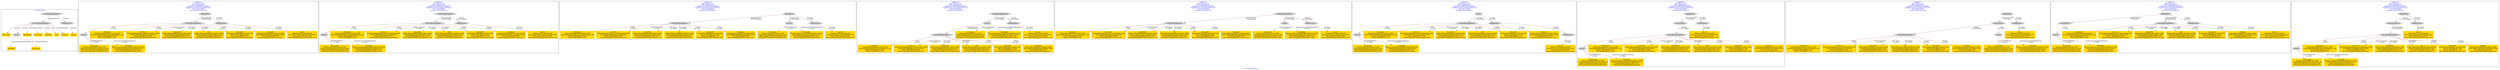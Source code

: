 digraph n0 {
fontcolor="blue"
remincross="true"
label="s12-s-19-artworks.json"
subgraph cluster_0 {
label="1-correct model"
n2[style="filled",color="white",fillcolor="lightgray",label="CulturalHeritageObject1"];
n3[shape="plaintext",style="filled",fillcolor="gold",label="date_made"];
n4[style="filled",color="white",fillcolor="lightgray",label="Person1"];
n5[shape="plaintext",style="filled",fillcolor="gold",label="description"];
n6[shape="plaintext",style="filled",fillcolor="gold",label="dimensions"];
n7[shape="plaintext",style="filled",fillcolor="gold",label="technique"];
n8[shape="plaintext",style="filled",fillcolor="gold",label="title"];
n9[shape="plaintext",style="filled",fillcolor="gold",label="access_id"];
n10[shape="plaintext",style="filled",fillcolor="gold",label="nationality"];
n11[shape="plaintext",style="filled",fillcolor="gold",label="artist_name"];
n12[style="filled",color="white",fillcolor="lightgray",label="EuropeanaAggregation1"];
n13[style="filled",color="white",fillcolor="lightgray",label="WebResource1"];
n14[shape="plaintext",style="filled",fillcolor="gold",label="img_url"];
}
subgraph cluster_1 {
label="candidate 0\nlink coherence:0.0\nnode coherence:0.0\nconfidence:0.6897870935580962\nmapping score:0.3410401422971432\ncost:1200.010002\n-precision:0.67-recall:0.67"
n16[style="filled",color="white",fillcolor="lightgray",label="CulturalHeritageObject1"];
n17[style="filled",color="white",fillcolor="lightgray",label="Person1"];
n18[style="filled",color="white",fillcolor="lightgray",label="Aggregation1"];
n19[style="filled",color="white",fillcolor="lightgray",label="WebResource1"];
n20[shape="plaintext",style="filled",fillcolor="gold",label="dimensions\n[CulturalHeritageObject,extent,0.669]\n[CulturalHeritageObject,accessionNumber,0.129]\n[Person,dateOfDeath,0.127]\n[Person,dateOfBirth,0.074]"];
n21[shape="plaintext",style="filled",fillcolor="gold",label="access_id\n[CulturalHeritageObject,accessionNumber,0.956]\n[CulturalHeritageObject,extent,0.036]\n[Person,dateOfDeath,0.006]\n[Person,biographicalInformation,0.002]"];
n22[shape="plaintext",style="filled",fillcolor="gold",label="description\n[CulturalHeritageObject,description,0.592]\n[Person,biographicalInformation,0.362]\n[CulturalHeritageObject,title,0.027]\n[CulturalHeritageObject,provenance,0.019]"];
n23[shape="plaintext",style="filled",fillcolor="gold",label="artist_name\n[Person,nameOfThePerson,0.344]\n[CulturalHeritageObject,provenance,0.325]\n[Person,professionOrOccupation,0.274]\n[Document,columnSubClassOfLink,0.057]"];
n24[shape="plaintext",style="filled",fillcolor="gold",label="nationality\n[Person,countryAssociatedWithThePerson,0.935]\n[CulturalHeritageObject,description,0.041]\n[CulturalHeritageObject,title,0.014]\n[Person,biographicalInformation,0.009]"];
n25[shape="plaintext",style="filled",fillcolor="gold",label="img_url\n[WebResource,classLink,0.89]\n[Document,columnSubClassOfLink,0.067]\n[Document,classLink,0.029]\n[CulturalHeritageObject,provenance,0.015]"];
n26[shape="plaintext",style="filled",fillcolor="gold",label="title\n[CulturalHeritageObject,description,0.548]\n[Person,biographicalInformation,0.223]\n[CulturalHeritageObject,title,0.128]\n[Document,columnSubClassOfLink,0.1]"];
n27[shape="plaintext",style="filled",fillcolor="gold",label="date_made\n[CulturalHeritageObject,created,0.584]\n[Person,dateOfDeath,0.162]\n[Person,dateOfBirth,0.157]\n[Person,biographicalInformation,0.097]"];
n28[shape="plaintext",style="filled",fillcolor="gold",label="technique\n[CulturalHeritageObject,medium,0.689]\n[CulturalHeritageObject,description,0.249]\n[Concept,prefLabel,0.032]\n[Person,biographicalInformation,0.03]"];
}
subgraph cluster_2 {
label="candidate 1\nlink coherence:0.0\nnode coherence:0.0\nconfidence:0.6897870935580962\nmapping score:0.3410401422971432\ncost:1200.020004\n-precision:0.75-recall:0.75"
n30[style="filled",color="white",fillcolor="lightgray",label="CulturalHeritageObject1"];
n31[style="filled",color="white",fillcolor="lightgray",label="Person1"];
n32[style="filled",color="white",fillcolor="lightgray",label="EuropeanaAggregation1"];
n33[style="filled",color="white",fillcolor="lightgray",label="WebResource1"];
n34[shape="plaintext",style="filled",fillcolor="gold",label="dimensions\n[CulturalHeritageObject,extent,0.669]\n[CulturalHeritageObject,accessionNumber,0.129]\n[Person,dateOfDeath,0.127]\n[Person,dateOfBirth,0.074]"];
n35[shape="plaintext",style="filled",fillcolor="gold",label="access_id\n[CulturalHeritageObject,accessionNumber,0.956]\n[CulturalHeritageObject,extent,0.036]\n[Person,dateOfDeath,0.006]\n[Person,biographicalInformation,0.002]"];
n36[shape="plaintext",style="filled",fillcolor="gold",label="description\n[CulturalHeritageObject,description,0.592]\n[Person,biographicalInformation,0.362]\n[CulturalHeritageObject,title,0.027]\n[CulturalHeritageObject,provenance,0.019]"];
n37[shape="plaintext",style="filled",fillcolor="gold",label="artist_name\n[Person,nameOfThePerson,0.344]\n[CulturalHeritageObject,provenance,0.325]\n[Person,professionOrOccupation,0.274]\n[Document,columnSubClassOfLink,0.057]"];
n38[shape="plaintext",style="filled",fillcolor="gold",label="nationality\n[Person,countryAssociatedWithThePerson,0.935]\n[CulturalHeritageObject,description,0.041]\n[CulturalHeritageObject,title,0.014]\n[Person,biographicalInformation,0.009]"];
n39[shape="plaintext",style="filled",fillcolor="gold",label="img_url\n[WebResource,classLink,0.89]\n[Document,columnSubClassOfLink,0.067]\n[Document,classLink,0.029]\n[CulturalHeritageObject,provenance,0.015]"];
n40[shape="plaintext",style="filled",fillcolor="gold",label="title\n[CulturalHeritageObject,description,0.548]\n[Person,biographicalInformation,0.223]\n[CulturalHeritageObject,title,0.128]\n[Document,columnSubClassOfLink,0.1]"];
n41[shape="plaintext",style="filled",fillcolor="gold",label="date_made\n[CulturalHeritageObject,created,0.584]\n[Person,dateOfDeath,0.162]\n[Person,dateOfBirth,0.157]\n[Person,biographicalInformation,0.097]"];
n42[shape="plaintext",style="filled",fillcolor="gold",label="technique\n[CulturalHeritageObject,medium,0.689]\n[CulturalHeritageObject,description,0.249]\n[Concept,prefLabel,0.032]\n[Person,biographicalInformation,0.03]"];
}
subgraph cluster_3 {
label="candidate 2\nlink coherence:0.0\nnode coherence:0.0\nconfidence:0.6897870935580962\nmapping score:0.3410401422971432\ncost:1200.020004\n-precision:0.67-recall:0.67"
n44[style="filled",color="white",fillcolor="lightgray",label="Aggregation1"];
n45[style="filled",color="white",fillcolor="lightgray",label="CulturalHeritageObject1"];
n46[style="filled",color="white",fillcolor="lightgray",label="Person1"];
n47[style="filled",color="white",fillcolor="lightgray",label="WebResource1"];
n48[shape="plaintext",style="filled",fillcolor="gold",label="dimensions\n[CulturalHeritageObject,extent,0.669]\n[CulturalHeritageObject,accessionNumber,0.129]\n[Person,dateOfDeath,0.127]\n[Person,dateOfBirth,0.074]"];
n49[shape="plaintext",style="filled",fillcolor="gold",label="access_id\n[CulturalHeritageObject,accessionNumber,0.956]\n[CulturalHeritageObject,extent,0.036]\n[Person,dateOfDeath,0.006]\n[Person,biographicalInformation,0.002]"];
n50[shape="plaintext",style="filled",fillcolor="gold",label="description\n[CulturalHeritageObject,description,0.592]\n[Person,biographicalInformation,0.362]\n[CulturalHeritageObject,title,0.027]\n[CulturalHeritageObject,provenance,0.019]"];
n51[shape="plaintext",style="filled",fillcolor="gold",label="artist_name\n[Person,nameOfThePerson,0.344]\n[CulturalHeritageObject,provenance,0.325]\n[Person,professionOrOccupation,0.274]\n[Document,columnSubClassOfLink,0.057]"];
n52[shape="plaintext",style="filled",fillcolor="gold",label="nationality\n[Person,countryAssociatedWithThePerson,0.935]\n[CulturalHeritageObject,description,0.041]\n[CulturalHeritageObject,title,0.014]\n[Person,biographicalInformation,0.009]"];
n53[shape="plaintext",style="filled",fillcolor="gold",label="img_url\n[WebResource,classLink,0.89]\n[Document,columnSubClassOfLink,0.067]\n[Document,classLink,0.029]\n[CulturalHeritageObject,provenance,0.015]"];
n54[shape="plaintext",style="filled",fillcolor="gold",label="title\n[CulturalHeritageObject,description,0.548]\n[Person,biographicalInformation,0.223]\n[CulturalHeritageObject,title,0.128]\n[Document,columnSubClassOfLink,0.1]"];
n55[shape="plaintext",style="filled",fillcolor="gold",label="date_made\n[CulturalHeritageObject,created,0.584]\n[Person,dateOfDeath,0.162]\n[Person,dateOfBirth,0.157]\n[Person,biographicalInformation,0.097]"];
n56[shape="plaintext",style="filled",fillcolor="gold",label="technique\n[CulturalHeritageObject,medium,0.689]\n[CulturalHeritageObject,description,0.249]\n[Concept,prefLabel,0.032]\n[Person,biographicalInformation,0.03]"];
}
subgraph cluster_4 {
label="candidate 3\nlink coherence:0.0\nnode coherence:0.0\nconfidence:0.6897870935580962\nmapping score:0.3410401422971432\ncost:1200.030006\n-precision:0.75-recall:0.75"
n58[style="filled",color="white",fillcolor="lightgray",label="Person1"];
n59[style="filled",color="white",fillcolor="lightgray",label="CulturalHeritageObject1"];
n60[style="filled",color="white",fillcolor="lightgray",label="EuropeanaAggregation1"];
n61[style="filled",color="white",fillcolor="lightgray",label="WebResource1"];
n62[shape="plaintext",style="filled",fillcolor="gold",label="dimensions\n[CulturalHeritageObject,extent,0.669]\n[CulturalHeritageObject,accessionNumber,0.129]\n[Person,dateOfDeath,0.127]\n[Person,dateOfBirth,0.074]"];
n63[shape="plaintext",style="filled",fillcolor="gold",label="access_id\n[CulturalHeritageObject,accessionNumber,0.956]\n[CulturalHeritageObject,extent,0.036]\n[Person,dateOfDeath,0.006]\n[Person,biographicalInformation,0.002]"];
n64[shape="plaintext",style="filled",fillcolor="gold",label="description\n[CulturalHeritageObject,description,0.592]\n[Person,biographicalInformation,0.362]\n[CulturalHeritageObject,title,0.027]\n[CulturalHeritageObject,provenance,0.019]"];
n65[shape="plaintext",style="filled",fillcolor="gold",label="artist_name\n[Person,nameOfThePerson,0.344]\n[CulturalHeritageObject,provenance,0.325]\n[Person,professionOrOccupation,0.274]\n[Document,columnSubClassOfLink,0.057]"];
n66[shape="plaintext",style="filled",fillcolor="gold",label="nationality\n[Person,countryAssociatedWithThePerson,0.935]\n[CulturalHeritageObject,description,0.041]\n[CulturalHeritageObject,title,0.014]\n[Person,biographicalInformation,0.009]"];
n67[shape="plaintext",style="filled",fillcolor="gold",label="img_url\n[WebResource,classLink,0.89]\n[Document,columnSubClassOfLink,0.067]\n[Document,classLink,0.029]\n[CulturalHeritageObject,provenance,0.015]"];
n68[shape="plaintext",style="filled",fillcolor="gold",label="title\n[CulturalHeritageObject,description,0.548]\n[Person,biographicalInformation,0.223]\n[CulturalHeritageObject,title,0.128]\n[Document,columnSubClassOfLink,0.1]"];
n69[shape="plaintext",style="filled",fillcolor="gold",label="date_made\n[CulturalHeritageObject,created,0.584]\n[Person,dateOfDeath,0.162]\n[Person,dateOfBirth,0.157]\n[Person,biographicalInformation,0.097]"];
n70[shape="plaintext",style="filled",fillcolor="gold",label="technique\n[CulturalHeritageObject,medium,0.689]\n[CulturalHeritageObject,description,0.249]\n[Concept,prefLabel,0.032]\n[Person,biographicalInformation,0.03]"];
}
subgraph cluster_5 {
label="candidate 4\nlink coherence:0.0\nnode coherence:0.0\nconfidence:0.6897870935580962\nmapping score:0.3410401422971432\ncost:1200.030006\n-precision:0.75-recall:0.75"
n72[style="filled",color="white",fillcolor="lightgray",label="EuropeanaAggregation1"];
n73[style="filled",color="white",fillcolor="lightgray",label="CulturalHeritageObject1"];
n74[style="filled",color="white",fillcolor="lightgray",label="Person1"];
n75[style="filled",color="white",fillcolor="lightgray",label="WebResource1"];
n76[shape="plaintext",style="filled",fillcolor="gold",label="dimensions\n[CulturalHeritageObject,extent,0.669]\n[CulturalHeritageObject,accessionNumber,0.129]\n[Person,dateOfDeath,0.127]\n[Person,dateOfBirth,0.074]"];
n77[shape="plaintext",style="filled",fillcolor="gold",label="access_id\n[CulturalHeritageObject,accessionNumber,0.956]\n[CulturalHeritageObject,extent,0.036]\n[Person,dateOfDeath,0.006]\n[Person,biographicalInformation,0.002]"];
n78[shape="plaintext",style="filled",fillcolor="gold",label="description\n[CulturalHeritageObject,description,0.592]\n[Person,biographicalInformation,0.362]\n[CulturalHeritageObject,title,0.027]\n[CulturalHeritageObject,provenance,0.019]"];
n79[shape="plaintext",style="filled",fillcolor="gold",label="artist_name\n[Person,nameOfThePerson,0.344]\n[CulturalHeritageObject,provenance,0.325]\n[Person,professionOrOccupation,0.274]\n[Document,columnSubClassOfLink,0.057]"];
n80[shape="plaintext",style="filled",fillcolor="gold",label="nationality\n[Person,countryAssociatedWithThePerson,0.935]\n[CulturalHeritageObject,description,0.041]\n[CulturalHeritageObject,title,0.014]\n[Person,biographicalInformation,0.009]"];
n81[shape="plaintext",style="filled",fillcolor="gold",label="img_url\n[WebResource,classLink,0.89]\n[Document,columnSubClassOfLink,0.067]\n[Document,classLink,0.029]\n[CulturalHeritageObject,provenance,0.015]"];
n82[shape="plaintext",style="filled",fillcolor="gold",label="title\n[CulturalHeritageObject,description,0.548]\n[Person,biographicalInformation,0.223]\n[CulturalHeritageObject,title,0.128]\n[Document,columnSubClassOfLink,0.1]"];
n83[shape="plaintext",style="filled",fillcolor="gold",label="date_made\n[CulturalHeritageObject,created,0.584]\n[Person,dateOfDeath,0.162]\n[Person,dateOfBirth,0.157]\n[Person,biographicalInformation,0.097]"];
n84[shape="plaintext",style="filled",fillcolor="gold",label="technique\n[CulturalHeritageObject,medium,0.689]\n[CulturalHeritageObject,description,0.249]\n[Concept,prefLabel,0.032]\n[Person,biographicalInformation,0.03]"];
}
subgraph cluster_6 {
label="candidate 5\nlink coherence:0.0\nnode coherence:0.0\nconfidence:0.6897870935580962\nmapping score:0.3410401422971432\ncost:1300.010002\n-precision:0.62-recall:0.67"
n86[style="filled",color="white",fillcolor="lightgray",label="CulturalHeritageObject1"];
n87[style="filled",color="white",fillcolor="lightgray",label="Person1"];
n88[style="filled",color="white",fillcolor="lightgray",label="Aggregation1"];
n89[style="filled",color="white",fillcolor="lightgray",label="WebResource1"];
n90[style="filled",color="white",fillcolor="lightgray",label="Proxy1"];
n91[shape="plaintext",style="filled",fillcolor="gold",label="dimensions\n[CulturalHeritageObject,extent,0.669]\n[CulturalHeritageObject,accessionNumber,0.129]\n[Person,dateOfDeath,0.127]\n[Person,dateOfBirth,0.074]"];
n92[shape="plaintext",style="filled",fillcolor="gold",label="access_id\n[CulturalHeritageObject,accessionNumber,0.956]\n[CulturalHeritageObject,extent,0.036]\n[Person,dateOfDeath,0.006]\n[Person,biographicalInformation,0.002]"];
n93[shape="plaintext",style="filled",fillcolor="gold",label="description\n[CulturalHeritageObject,description,0.592]\n[Person,biographicalInformation,0.362]\n[CulturalHeritageObject,title,0.027]\n[CulturalHeritageObject,provenance,0.019]"];
n94[shape="plaintext",style="filled",fillcolor="gold",label="artist_name\n[Person,nameOfThePerson,0.344]\n[CulturalHeritageObject,provenance,0.325]\n[Person,professionOrOccupation,0.274]\n[Document,columnSubClassOfLink,0.057]"];
n95[shape="plaintext",style="filled",fillcolor="gold",label="nationality\n[Person,countryAssociatedWithThePerson,0.935]\n[CulturalHeritageObject,description,0.041]\n[CulturalHeritageObject,title,0.014]\n[Person,biographicalInformation,0.009]"];
n96[shape="plaintext",style="filled",fillcolor="gold",label="img_url\n[WebResource,classLink,0.89]\n[Document,columnSubClassOfLink,0.067]\n[Document,classLink,0.029]\n[CulturalHeritageObject,provenance,0.015]"];
n97[shape="plaintext",style="filled",fillcolor="gold",label="title\n[CulturalHeritageObject,description,0.548]\n[Person,biographicalInformation,0.223]\n[CulturalHeritageObject,title,0.128]\n[Document,columnSubClassOfLink,0.1]"];
n98[shape="plaintext",style="filled",fillcolor="gold",label="date_made\n[CulturalHeritageObject,created,0.584]\n[Person,dateOfDeath,0.162]\n[Person,dateOfBirth,0.157]\n[Person,biographicalInformation,0.097]"];
n99[shape="plaintext",style="filled",fillcolor="gold",label="technique\n[CulturalHeritageObject,medium,0.689]\n[CulturalHeritageObject,description,0.249]\n[Concept,prefLabel,0.032]\n[Person,biographicalInformation,0.03]"];
}
subgraph cluster_7 {
label="candidate 6\nlink coherence:0.0\nnode coherence:0.0\nconfidence:0.6897870935580962\nmapping score:0.3410401422971432\ncost:1300.010002\n-precision:0.62-recall:0.67"
n101[style="filled",color="white",fillcolor="lightgray",label="CulturalHeritageObject1"];
n102[style="filled",color="white",fillcolor="lightgray",label="Person1"];
n103[style="filled",color="white",fillcolor="lightgray",label="ProvidedCHO1"];
n104[style="filled",color="white",fillcolor="lightgray",label="Aggregation1"];
n105[style="filled",color="white",fillcolor="lightgray",label="WebResource1"];
n106[shape="plaintext",style="filled",fillcolor="gold",label="dimensions\n[CulturalHeritageObject,extent,0.669]\n[CulturalHeritageObject,accessionNumber,0.129]\n[Person,dateOfDeath,0.127]\n[Person,dateOfBirth,0.074]"];
n107[shape="plaintext",style="filled",fillcolor="gold",label="access_id\n[CulturalHeritageObject,accessionNumber,0.956]\n[CulturalHeritageObject,extent,0.036]\n[Person,dateOfDeath,0.006]\n[Person,biographicalInformation,0.002]"];
n108[shape="plaintext",style="filled",fillcolor="gold",label="description\n[CulturalHeritageObject,description,0.592]\n[Person,biographicalInformation,0.362]\n[CulturalHeritageObject,title,0.027]\n[CulturalHeritageObject,provenance,0.019]"];
n109[shape="plaintext",style="filled",fillcolor="gold",label="artist_name\n[Person,nameOfThePerson,0.344]\n[CulturalHeritageObject,provenance,0.325]\n[Person,professionOrOccupation,0.274]\n[Document,columnSubClassOfLink,0.057]"];
n110[shape="plaintext",style="filled",fillcolor="gold",label="nationality\n[Person,countryAssociatedWithThePerson,0.935]\n[CulturalHeritageObject,description,0.041]\n[CulturalHeritageObject,title,0.014]\n[Person,biographicalInformation,0.009]"];
n111[shape="plaintext",style="filled",fillcolor="gold",label="img_url\n[WebResource,classLink,0.89]\n[Document,columnSubClassOfLink,0.067]\n[Document,classLink,0.029]\n[CulturalHeritageObject,provenance,0.015]"];
n112[shape="plaintext",style="filled",fillcolor="gold",label="title\n[CulturalHeritageObject,description,0.548]\n[Person,biographicalInformation,0.223]\n[CulturalHeritageObject,title,0.128]\n[Document,columnSubClassOfLink,0.1]"];
n113[shape="plaintext",style="filled",fillcolor="gold",label="date_made\n[CulturalHeritageObject,created,0.584]\n[Person,dateOfDeath,0.162]\n[Person,dateOfBirth,0.157]\n[Person,biographicalInformation,0.097]"];
n114[shape="plaintext",style="filled",fillcolor="gold",label="technique\n[CulturalHeritageObject,medium,0.689]\n[CulturalHeritageObject,description,0.249]\n[Concept,prefLabel,0.032]\n[Person,biographicalInformation,0.03]"];
}
subgraph cluster_8 {
label="candidate 7\nlink coherence:0.0\nnode coherence:0.0\nconfidence:0.6897870935580962\nmapping score:0.3410401422971432\ncost:1300.010002\n-precision:0.62-recall:0.67"
n116[style="filled",color="white",fillcolor="lightgray",label="ProvidedCHO1"];
n117[style="filled",color="white",fillcolor="lightgray",label="CulturalHeritageObject1"];
n118[style="filled",color="white",fillcolor="lightgray",label="Person1"];
n119[style="filled",color="white",fillcolor="lightgray",label="Aggregation1"];
n120[style="filled",color="white",fillcolor="lightgray",label="WebResource1"];
n121[shape="plaintext",style="filled",fillcolor="gold",label="dimensions\n[CulturalHeritageObject,extent,0.669]\n[CulturalHeritageObject,accessionNumber,0.129]\n[Person,dateOfDeath,0.127]\n[Person,dateOfBirth,0.074]"];
n122[shape="plaintext",style="filled",fillcolor="gold",label="access_id\n[CulturalHeritageObject,accessionNumber,0.956]\n[CulturalHeritageObject,extent,0.036]\n[Person,dateOfDeath,0.006]\n[Person,biographicalInformation,0.002]"];
n123[shape="plaintext",style="filled",fillcolor="gold",label="description\n[CulturalHeritageObject,description,0.592]\n[Person,biographicalInformation,0.362]\n[CulturalHeritageObject,title,0.027]\n[CulturalHeritageObject,provenance,0.019]"];
n124[shape="plaintext",style="filled",fillcolor="gold",label="artist_name\n[Person,nameOfThePerson,0.344]\n[CulturalHeritageObject,provenance,0.325]\n[Person,professionOrOccupation,0.274]\n[Document,columnSubClassOfLink,0.057]"];
n125[shape="plaintext",style="filled",fillcolor="gold",label="nationality\n[Person,countryAssociatedWithThePerson,0.935]\n[CulturalHeritageObject,description,0.041]\n[CulturalHeritageObject,title,0.014]\n[Person,biographicalInformation,0.009]"];
n126[shape="plaintext",style="filled",fillcolor="gold",label="img_url\n[WebResource,classLink,0.89]\n[Document,columnSubClassOfLink,0.067]\n[Document,classLink,0.029]\n[CulturalHeritageObject,provenance,0.015]"];
n127[shape="plaintext",style="filled",fillcolor="gold",label="title\n[CulturalHeritageObject,description,0.548]\n[Person,biographicalInformation,0.223]\n[CulturalHeritageObject,title,0.128]\n[Document,columnSubClassOfLink,0.1]"];
n128[shape="plaintext",style="filled",fillcolor="gold",label="date_made\n[CulturalHeritageObject,created,0.584]\n[Person,dateOfDeath,0.162]\n[Person,dateOfBirth,0.157]\n[Person,biographicalInformation,0.097]"];
n129[shape="plaintext",style="filled",fillcolor="gold",label="technique\n[CulturalHeritageObject,medium,0.689]\n[CulturalHeritageObject,description,0.249]\n[Concept,prefLabel,0.032]\n[Person,biographicalInformation,0.03]"];
}
subgraph cluster_9 {
label="candidate 8\nlink coherence:0.0\nnode coherence:0.0\nconfidence:0.6897870935580962\nmapping score:0.3410401422971432\ncost:1300.010002\n-precision:0.62-recall:0.67"
n131[style="filled",color="white",fillcolor="lightgray",label="ProvidedCHO1"];
n132[style="filled",color="white",fillcolor="lightgray",label="Person1"];
n133[style="filled",color="white",fillcolor="lightgray",label="Aggregation1"];
n134[style="filled",color="white",fillcolor="lightgray",label="CulturalHeritageObject1"];
n135[style="filled",color="white",fillcolor="lightgray",label="WebResource1"];
n136[shape="plaintext",style="filled",fillcolor="gold",label="dimensions\n[CulturalHeritageObject,extent,0.669]\n[CulturalHeritageObject,accessionNumber,0.129]\n[Person,dateOfDeath,0.127]\n[Person,dateOfBirth,0.074]"];
n137[shape="plaintext",style="filled",fillcolor="gold",label="access_id\n[CulturalHeritageObject,accessionNumber,0.956]\n[CulturalHeritageObject,extent,0.036]\n[Person,dateOfDeath,0.006]\n[Person,biographicalInformation,0.002]"];
n138[shape="plaintext",style="filled",fillcolor="gold",label="description\n[CulturalHeritageObject,description,0.592]\n[Person,biographicalInformation,0.362]\n[CulturalHeritageObject,title,0.027]\n[CulturalHeritageObject,provenance,0.019]"];
n139[shape="plaintext",style="filled",fillcolor="gold",label="artist_name\n[Person,nameOfThePerson,0.344]\n[CulturalHeritageObject,provenance,0.325]\n[Person,professionOrOccupation,0.274]\n[Document,columnSubClassOfLink,0.057]"];
n140[shape="plaintext",style="filled",fillcolor="gold",label="nationality\n[Person,countryAssociatedWithThePerson,0.935]\n[CulturalHeritageObject,description,0.041]\n[CulturalHeritageObject,title,0.014]\n[Person,biographicalInformation,0.009]"];
n141[shape="plaintext",style="filled",fillcolor="gold",label="img_url\n[WebResource,classLink,0.89]\n[Document,columnSubClassOfLink,0.067]\n[Document,classLink,0.029]\n[CulturalHeritageObject,provenance,0.015]"];
n142[shape="plaintext",style="filled",fillcolor="gold",label="title\n[CulturalHeritageObject,description,0.548]\n[Person,biographicalInformation,0.223]\n[CulturalHeritageObject,title,0.128]\n[Document,columnSubClassOfLink,0.1]"];
n143[shape="plaintext",style="filled",fillcolor="gold",label="date_made\n[CulturalHeritageObject,created,0.584]\n[Person,dateOfDeath,0.162]\n[Person,dateOfBirth,0.157]\n[Person,biographicalInformation,0.097]"];
n144[shape="plaintext",style="filled",fillcolor="gold",label="technique\n[CulturalHeritageObject,medium,0.689]\n[CulturalHeritageObject,description,0.249]\n[Concept,prefLabel,0.032]\n[Person,biographicalInformation,0.03]"];
}
subgraph cluster_10 {
label="candidate 9\nlink coherence:0.0\nnode coherence:0.0\nconfidence:0.6897870935580962\nmapping score:0.3410401422971432\ncost:1300.020004\n-precision:0.62-recall:0.67"
n146[style="filled",color="white",fillcolor="lightgray",label="CulturalHeritageObject1"];
n147[style="filled",color="white",fillcolor="lightgray",label="Person1"];
n148[style="filled",color="white",fillcolor="lightgray",label="EuropeanaObject1"];
n149[style="filled",color="white",fillcolor="lightgray",label="Aggregation1"];
n150[style="filled",color="white",fillcolor="lightgray",label="WebResource1"];
n151[shape="plaintext",style="filled",fillcolor="gold",label="dimensions\n[CulturalHeritageObject,extent,0.669]\n[CulturalHeritageObject,accessionNumber,0.129]\n[Person,dateOfDeath,0.127]\n[Person,dateOfBirth,0.074]"];
n152[shape="plaintext",style="filled",fillcolor="gold",label="access_id\n[CulturalHeritageObject,accessionNumber,0.956]\n[CulturalHeritageObject,extent,0.036]\n[Person,dateOfDeath,0.006]\n[Person,biographicalInformation,0.002]"];
n153[shape="plaintext",style="filled",fillcolor="gold",label="description\n[CulturalHeritageObject,description,0.592]\n[Person,biographicalInformation,0.362]\n[CulturalHeritageObject,title,0.027]\n[CulturalHeritageObject,provenance,0.019]"];
n154[shape="plaintext",style="filled",fillcolor="gold",label="artist_name\n[Person,nameOfThePerson,0.344]\n[CulturalHeritageObject,provenance,0.325]\n[Person,professionOrOccupation,0.274]\n[Document,columnSubClassOfLink,0.057]"];
n155[shape="plaintext",style="filled",fillcolor="gold",label="nationality\n[Person,countryAssociatedWithThePerson,0.935]\n[CulturalHeritageObject,description,0.041]\n[CulturalHeritageObject,title,0.014]\n[Person,biographicalInformation,0.009]"];
n156[shape="plaintext",style="filled",fillcolor="gold",label="img_url\n[WebResource,classLink,0.89]\n[Document,columnSubClassOfLink,0.067]\n[Document,classLink,0.029]\n[CulturalHeritageObject,provenance,0.015]"];
n157[shape="plaintext",style="filled",fillcolor="gold",label="title\n[CulturalHeritageObject,description,0.548]\n[Person,biographicalInformation,0.223]\n[CulturalHeritageObject,title,0.128]\n[Document,columnSubClassOfLink,0.1]"];
n158[shape="plaintext",style="filled",fillcolor="gold",label="date_made\n[CulturalHeritageObject,created,0.584]\n[Person,dateOfDeath,0.162]\n[Person,dateOfBirth,0.157]\n[Person,biographicalInformation,0.097]"];
n159[shape="plaintext",style="filled",fillcolor="gold",label="technique\n[CulturalHeritageObject,medium,0.689]\n[CulturalHeritageObject,description,0.249]\n[Concept,prefLabel,0.032]\n[Person,biographicalInformation,0.03]"];
}
n2 -> n3[color="brown",fontcolor="black",label="created"]
n2 -> n4[color="brown",fontcolor="black",label="creator"]
n2 -> n5[color="brown",fontcolor="black",label="description"]
n2 -> n6[color="brown",fontcolor="black",label="extent"]
n2 -> n7[color="brown",fontcolor="black",label="medium"]
n2 -> n8[color="brown",fontcolor="black",label="title"]
n2 -> n9[color="brown",fontcolor="black",label="accessionNumber"]
n4 -> n10[color="brown",fontcolor="black",label="countryAssociatedWithThePerson"]
n4 -> n11[color="brown",fontcolor="black",label="nameOfThePerson"]
n12 -> n2[color="brown",fontcolor="black",label="aggregatedCHO"]
n12 -> n13[color="brown",fontcolor="black",label="hasView"]
n13 -> n14[color="brown",fontcolor="black",label="classLink"]
n16 -> n17[color="brown",fontcolor="black",label="sitter\nw=100.0"]
n18 -> n16[color="brown",fontcolor="black",label="aggregatedCHO\nw=100.010002"]
n18 -> n19[color="brown",fontcolor="black",label="hasView\nw=100.0"]
n16 -> n20[color="brown",fontcolor="black",label="extent\nw=100.0"]
n16 -> n21[color="brown",fontcolor="black",label="accessionNumber\nw=100.0"]
n16 -> n22[color="brown",fontcolor="black",label="description\nw=100.0"]
n17 -> n23[color="brown",fontcolor="black",label="nameOfThePerson\nw=100.0"]
n17 -> n24[color="brown",fontcolor="black",label="countryAssociatedWithThePerson\nw=100.0"]
n19 -> n25[color="brown",fontcolor="black",label="classLink\nw=100.0"]
n16 -> n26[color="brown",fontcolor="black",label="description\nw=100.0"]
n16 -> n27[color="brown",fontcolor="black",label="created\nw=100.0"]
n16 -> n28[color="brown",fontcolor="black",label="medium\nw=100.0"]
n30 -> n31[color="brown",fontcolor="black",label="sitter\nw=100.0"]
n32 -> n30[color="brown",fontcolor="black",label="isAnnotationOf\nw=100.010002"]
n32 -> n33[color="brown",fontcolor="black",label="hasView\nw=100.010002"]
n30 -> n34[color="brown",fontcolor="black",label="extent\nw=100.0"]
n30 -> n35[color="brown",fontcolor="black",label="accessionNumber\nw=100.0"]
n30 -> n36[color="brown",fontcolor="black",label="description\nw=100.0"]
n31 -> n37[color="brown",fontcolor="black",label="nameOfThePerson\nw=100.0"]
n31 -> n38[color="brown",fontcolor="black",label="countryAssociatedWithThePerson\nw=100.0"]
n33 -> n39[color="brown",fontcolor="black",label="classLink\nw=100.0"]
n30 -> n40[color="brown",fontcolor="black",label="description\nw=100.0"]
n30 -> n41[color="brown",fontcolor="black",label="created\nw=100.0"]
n30 -> n42[color="brown",fontcolor="black",label="medium\nw=100.0"]
n44 -> n45[color="brown",fontcolor="black",label="aggregatedCHO\nw=100.010002"]
n44 -> n46[color="brown",fontcolor="black",label="dataProvider\nw=100.010002"]
n44 -> n47[color="brown",fontcolor="black",label="hasView\nw=100.0"]
n45 -> n48[color="brown",fontcolor="black",label="extent\nw=100.0"]
n45 -> n49[color="brown",fontcolor="black",label="accessionNumber\nw=100.0"]
n45 -> n50[color="brown",fontcolor="black",label="description\nw=100.0"]
n46 -> n51[color="brown",fontcolor="black",label="nameOfThePerson\nw=100.0"]
n46 -> n52[color="brown",fontcolor="black",label="countryAssociatedWithThePerson\nw=100.0"]
n47 -> n53[color="brown",fontcolor="black",label="classLink\nw=100.0"]
n45 -> n54[color="brown",fontcolor="black",label="description\nw=100.0"]
n45 -> n55[color="brown",fontcolor="black",label="created\nw=100.0"]
n45 -> n56[color="brown",fontcolor="black",label="medium\nw=100.0"]
n58 -> n59[color="brown",fontcolor="black",label="mappingRelation\nw=100.010002"]
n60 -> n58[color="brown",fontcolor="black",label="dataProvider\nw=100.010002"]
n60 -> n61[color="brown",fontcolor="black",label="hasView\nw=100.010002"]
n59 -> n62[color="brown",fontcolor="black",label="extent\nw=100.0"]
n59 -> n63[color="brown",fontcolor="black",label="accessionNumber\nw=100.0"]
n59 -> n64[color="brown",fontcolor="black",label="description\nw=100.0"]
n58 -> n65[color="brown",fontcolor="black",label="nameOfThePerson\nw=100.0"]
n58 -> n66[color="brown",fontcolor="black",label="countryAssociatedWithThePerson\nw=100.0"]
n61 -> n67[color="brown",fontcolor="black",label="classLink\nw=100.0"]
n59 -> n68[color="brown",fontcolor="black",label="description\nw=100.0"]
n59 -> n69[color="brown",fontcolor="black",label="created\nw=100.0"]
n59 -> n70[color="brown",fontcolor="black",label="medium\nw=100.0"]
n72 -> n73[color="brown",fontcolor="black",label="isAnnotationOf\nw=100.010002"]
n72 -> n74[color="brown",fontcolor="black",label="dataProvider\nw=100.010002"]
n72 -> n75[color="brown",fontcolor="black",label="hasView\nw=100.010002"]
n73 -> n76[color="brown",fontcolor="black",label="extent\nw=100.0"]
n73 -> n77[color="brown",fontcolor="black",label="accessionNumber\nw=100.0"]
n73 -> n78[color="brown",fontcolor="black",label="description\nw=100.0"]
n74 -> n79[color="brown",fontcolor="black",label="nameOfThePerson\nw=100.0"]
n74 -> n80[color="brown",fontcolor="black",label="countryAssociatedWithThePerson\nw=100.0"]
n75 -> n81[color="brown",fontcolor="black",label="classLink\nw=100.0"]
n73 -> n82[color="brown",fontcolor="black",label="description\nw=100.0"]
n73 -> n83[color="brown",fontcolor="black",label="created\nw=100.0"]
n73 -> n84[color="brown",fontcolor="black",label="medium\nw=100.0"]
n86 -> n87[color="brown",fontcolor="black",label="sitter\nw=100.0"]
n88 -> n89[color="brown",fontcolor="black",label="hasView\nw=100.0"]
n90 -> n86[color="brown",fontcolor="black",label="hasType\nw=100.010002"]
n90 -> n88[color="brown",fontcolor="black",label="proxyIn\nw=100.0"]
n86 -> n91[color="brown",fontcolor="black",label="extent\nw=100.0"]
n86 -> n92[color="brown",fontcolor="black",label="accessionNumber\nw=100.0"]
n86 -> n93[color="brown",fontcolor="black",label="description\nw=100.0"]
n87 -> n94[color="brown",fontcolor="black",label="nameOfThePerson\nw=100.0"]
n87 -> n95[color="brown",fontcolor="black",label="countryAssociatedWithThePerson\nw=100.0"]
n89 -> n96[color="brown",fontcolor="black",label="classLink\nw=100.0"]
n86 -> n97[color="brown",fontcolor="black",label="description\nw=100.0"]
n86 -> n98[color="brown",fontcolor="black",label="created\nw=100.0"]
n86 -> n99[color="brown",fontcolor="black",label="medium\nw=100.0"]
n101 -> n102[color="brown",fontcolor="black",label="sitter\nw=100.0"]
n103 -> n101[color="brown",fontcolor="black",label="hasType\nw=100.010002"]
n104 -> n103[color="brown",fontcolor="black",label="aggregatedCHO\nw=100.0"]
n104 -> n105[color="brown",fontcolor="black",label="hasView\nw=100.0"]
n101 -> n106[color="brown",fontcolor="black",label="extent\nw=100.0"]
n101 -> n107[color="brown",fontcolor="black",label="accessionNumber\nw=100.0"]
n101 -> n108[color="brown",fontcolor="black",label="description\nw=100.0"]
n102 -> n109[color="brown",fontcolor="black",label="nameOfThePerson\nw=100.0"]
n102 -> n110[color="brown",fontcolor="black",label="countryAssociatedWithThePerson\nw=100.0"]
n105 -> n111[color="brown",fontcolor="black",label="classLink\nw=100.0"]
n101 -> n112[color="brown",fontcolor="black",label="description\nw=100.0"]
n101 -> n113[color="brown",fontcolor="black",label="created\nw=100.0"]
n101 -> n114[color="brown",fontcolor="black",label="medium\nw=100.0"]
n116 -> n117[color="brown",fontcolor="black",label="hasType\nw=100.010002"]
n116 -> n118[color="brown",fontcolor="black",label="sitter\nw=100.0"]
n119 -> n116[color="brown",fontcolor="black",label="aggregatedCHO\nw=100.0"]
n119 -> n120[color="brown",fontcolor="black",label="hasView\nw=100.0"]
n117 -> n121[color="brown",fontcolor="black",label="extent\nw=100.0"]
n117 -> n122[color="brown",fontcolor="black",label="accessionNumber\nw=100.0"]
n117 -> n123[color="brown",fontcolor="black",label="description\nw=100.0"]
n118 -> n124[color="brown",fontcolor="black",label="nameOfThePerson\nw=100.0"]
n118 -> n125[color="brown",fontcolor="black",label="countryAssociatedWithThePerson\nw=100.0"]
n120 -> n126[color="brown",fontcolor="black",label="classLink\nw=100.0"]
n117 -> n127[color="brown",fontcolor="black",label="description\nw=100.0"]
n117 -> n128[color="brown",fontcolor="black",label="created\nw=100.0"]
n117 -> n129[color="brown",fontcolor="black",label="medium\nw=100.0"]
n131 -> n132[color="brown",fontcolor="black",label="sitter\nw=100.0"]
n133 -> n134[color="brown",fontcolor="black",label="aggregatedCHO\nw=100.010002"]
n133 -> n131[color="brown",fontcolor="black",label="aggregatedCHO\nw=100.0"]
n133 -> n135[color="brown",fontcolor="black",label="hasView\nw=100.0"]
n134 -> n136[color="brown",fontcolor="black",label="extent\nw=100.0"]
n134 -> n137[color="brown",fontcolor="black",label="accessionNumber\nw=100.0"]
n134 -> n138[color="brown",fontcolor="black",label="description\nw=100.0"]
n132 -> n139[color="brown",fontcolor="black",label="nameOfThePerson\nw=100.0"]
n132 -> n140[color="brown",fontcolor="black",label="countryAssociatedWithThePerson\nw=100.0"]
n135 -> n141[color="brown",fontcolor="black",label="classLink\nw=100.0"]
n134 -> n142[color="brown",fontcolor="black",label="description\nw=100.0"]
n134 -> n143[color="brown",fontcolor="black",label="created\nw=100.0"]
n134 -> n144[color="brown",fontcolor="black",label="medium\nw=100.0"]
n146 -> n147[color="brown",fontcolor="black",label="sitter\nw=100.0"]
n148 -> n146[color="brown",fontcolor="black",label="isAnnotationOf\nw=100.010002"]
n149 -> n148[color="brown",fontcolor="black",label="hasView\nw=100.010002"]
n149 -> n150[color="brown",fontcolor="black",label="hasView\nw=100.0"]
n146 -> n151[color="brown",fontcolor="black",label="extent\nw=100.0"]
n146 -> n152[color="brown",fontcolor="black",label="accessionNumber\nw=100.0"]
n146 -> n153[color="brown",fontcolor="black",label="description\nw=100.0"]
n147 -> n154[color="brown",fontcolor="black",label="nameOfThePerson\nw=100.0"]
n147 -> n155[color="brown",fontcolor="black",label="countryAssociatedWithThePerson\nw=100.0"]
n150 -> n156[color="brown",fontcolor="black",label="classLink\nw=100.0"]
n146 -> n157[color="brown",fontcolor="black",label="description\nw=100.0"]
n146 -> n158[color="brown",fontcolor="black",label="created\nw=100.0"]
n146 -> n159[color="brown",fontcolor="black",label="medium\nw=100.0"]
}
